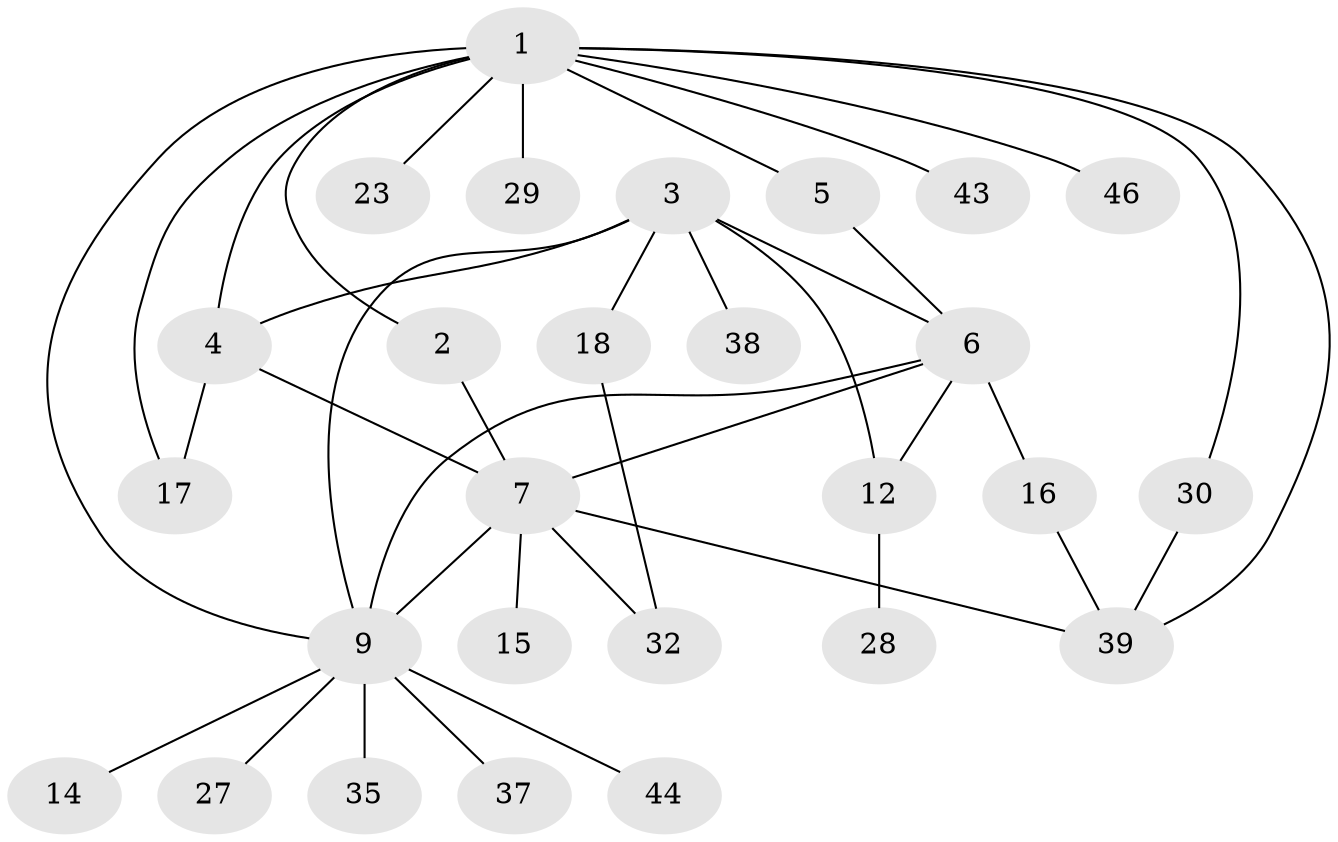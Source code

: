 // original degree distribution, {11: 0.018518518518518517, 2: 0.25925925925925924, 6: 0.05555555555555555, 4: 0.05555555555555555, 13: 0.018518518518518517, 5: 0.018518518518518517, 9: 0.018518518518518517, 3: 0.05555555555555555, 1: 0.5}
// Generated by graph-tools (version 1.1) at 2025/15/03/09/25 04:15:53]
// undirected, 27 vertices, 38 edges
graph export_dot {
graph [start="1"]
  node [color=gray90,style=filled];
  1 [super="+11"];
  2;
  3;
  4;
  5;
  6;
  7 [super="+8+40+48+50+36+25+26+33"];
  9 [super="+10+24"];
  12 [super="+13"];
  14 [super="+22+19"];
  15;
  16;
  17;
  18 [super="+41+20"];
  23;
  27 [super="+47"];
  28;
  29;
  30;
  32 [super="+51+53"];
  35;
  37;
  38;
  39 [super="+45+52+54+49"];
  43;
  44;
  46;
  1 -- 2;
  1 -- 4;
  1 -- 5;
  1 -- 9;
  1 -- 17;
  1 -- 23;
  1 -- 29;
  1 -- 30;
  1 -- 39;
  1 -- 43;
  1 -- 46;
  2 -- 7;
  3 -- 4;
  3 -- 6;
  3 -- 9;
  3 -- 18;
  3 -- 38;
  3 -- 12;
  4 -- 17;
  4 -- 7;
  5 -- 6;
  6 -- 7;
  6 -- 12;
  6 -- 16;
  6 -- 9;
  7 -- 9 [weight=2];
  7 -- 15;
  7 -- 39;
  7 -- 32;
  9 -- 35;
  9 -- 37;
  9 -- 27;
  9 -- 44;
  9 -- 14;
  12 -- 28;
  16 -- 39;
  18 -- 32;
  30 -- 39;
}
